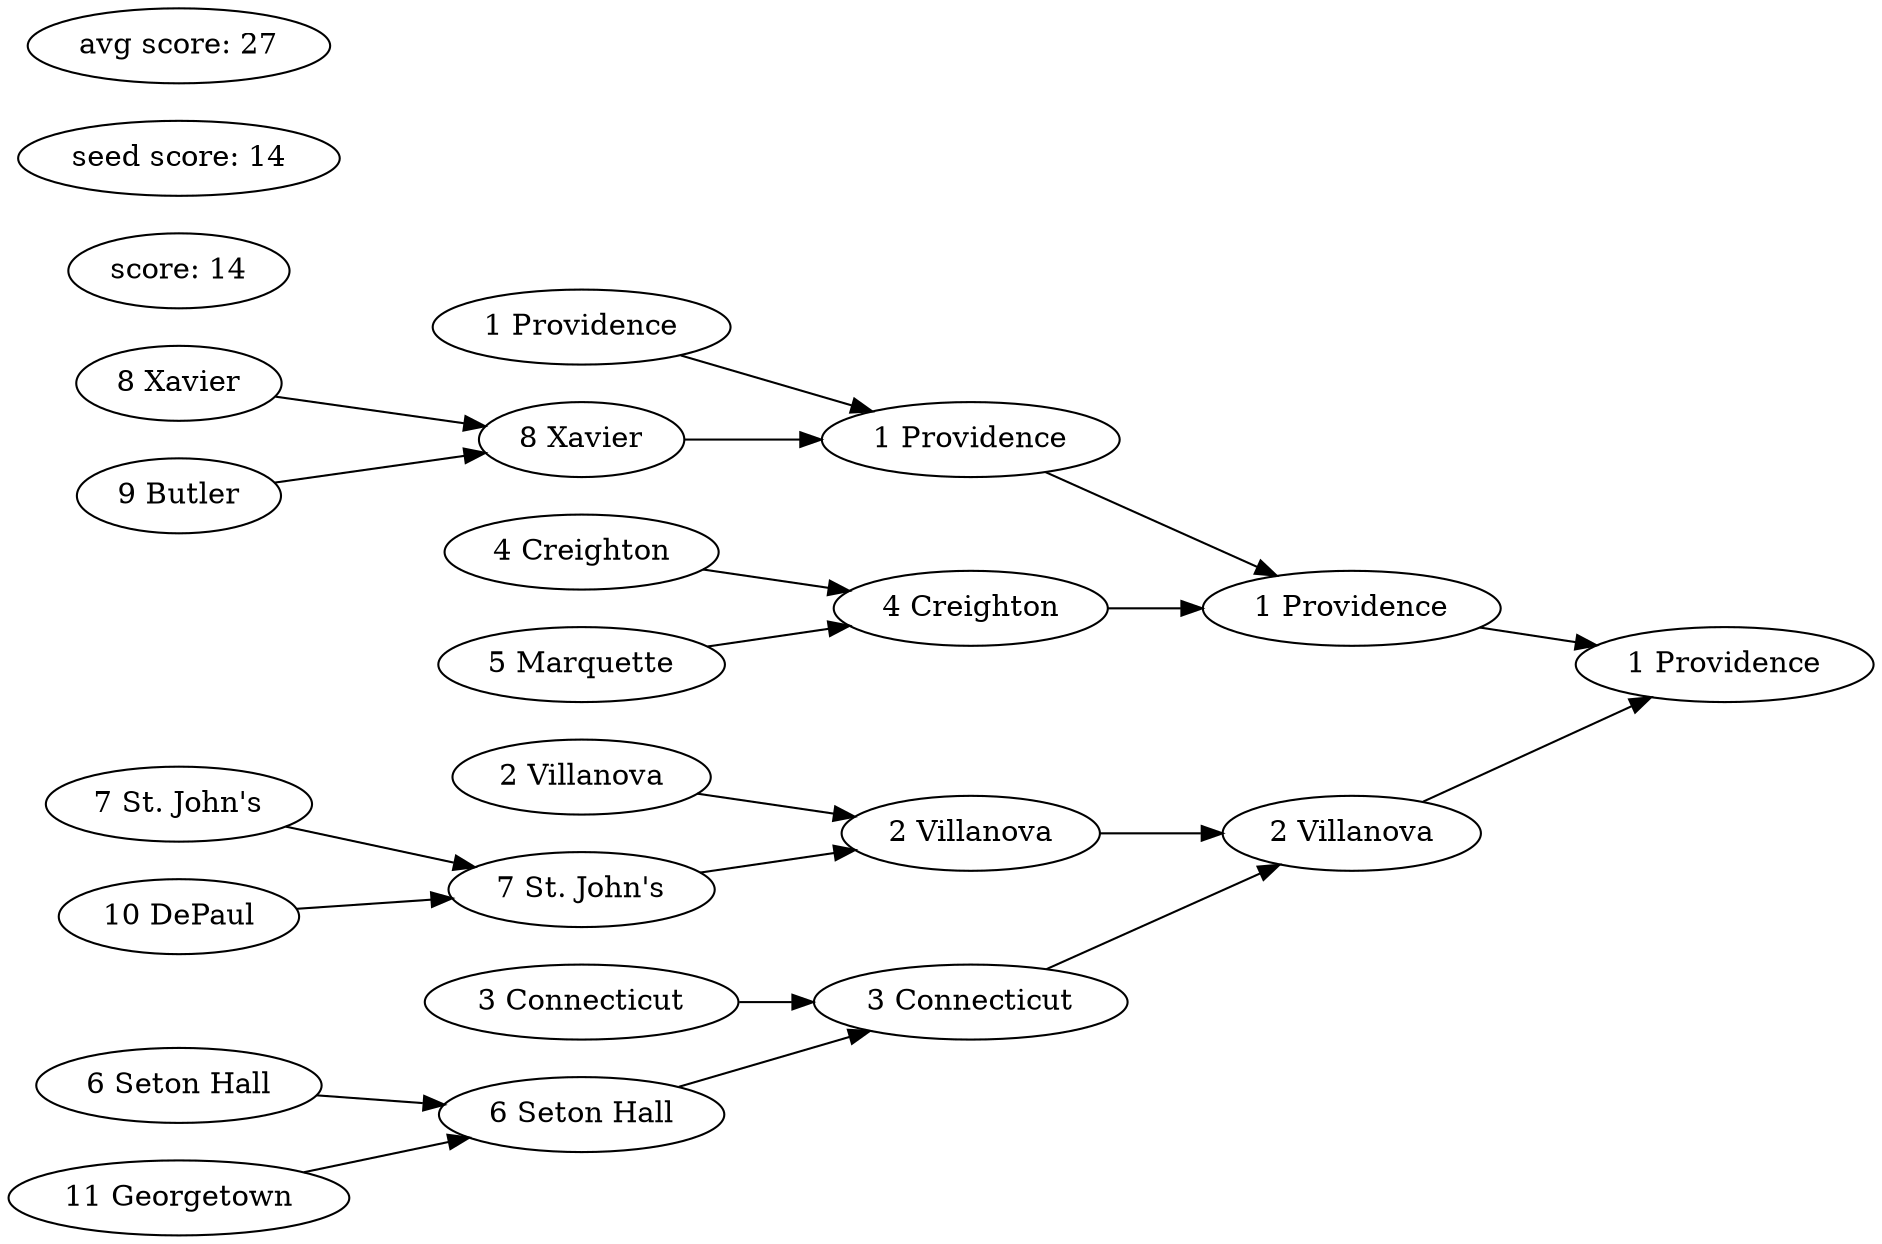 digraph {
graph [rankdir=LR];"t1" [label="1 Providence"];
"t2" [label="1 Providence"];
"t3" [label="1 Providence"];
"t4" [label="1 Providence"];
"t5" [label="8 Xavier"];
"t6" [label="8 Xavier"];
"t7" [label="9 Butler"];
"t6" -> "t5";
"t7" -> "t5";
"t4" -> "t3";
"t5" -> "t3";
"t8" [label="4 Creighton"];
"t9" [label="4 Creighton"];
"t10" [label="5 Marquette"];
"t9" -> "t8";
"t10" -> "t8";
"t3" -> "t2";
"t8" -> "t2";
"t11" [label="2 Villanova"];
"t12" [label="2 Villanova"];
"t13" [label="2 Villanova"];
"t14" [label="7 St. John's"];
"t15" [label="7 St. John's"];
"t16" [label="10 DePaul"];
"t15" -> "t14";
"t16" -> "t14";
"t13" -> "t12";
"t14" -> "t12";
"t17" [label="3 Connecticut"];
"t18" [label="3 Connecticut"];
"t19" [label="6 Seton Hall"];
"t20" [label="6 Seton Hall"];
"t21" [label="11 Georgetown"];
"t20" -> "t19";
"t21" -> "t19";
"t18" -> "t17";
"t19" -> "t17";
"t12" -> "t11";
"t17" -> "t11";
"t2" -> "t1";
"t11" -> "t1";
score [label="score: 14"];
seed [label="seed score: 14"];
max [label="avg score: 27"];
}
